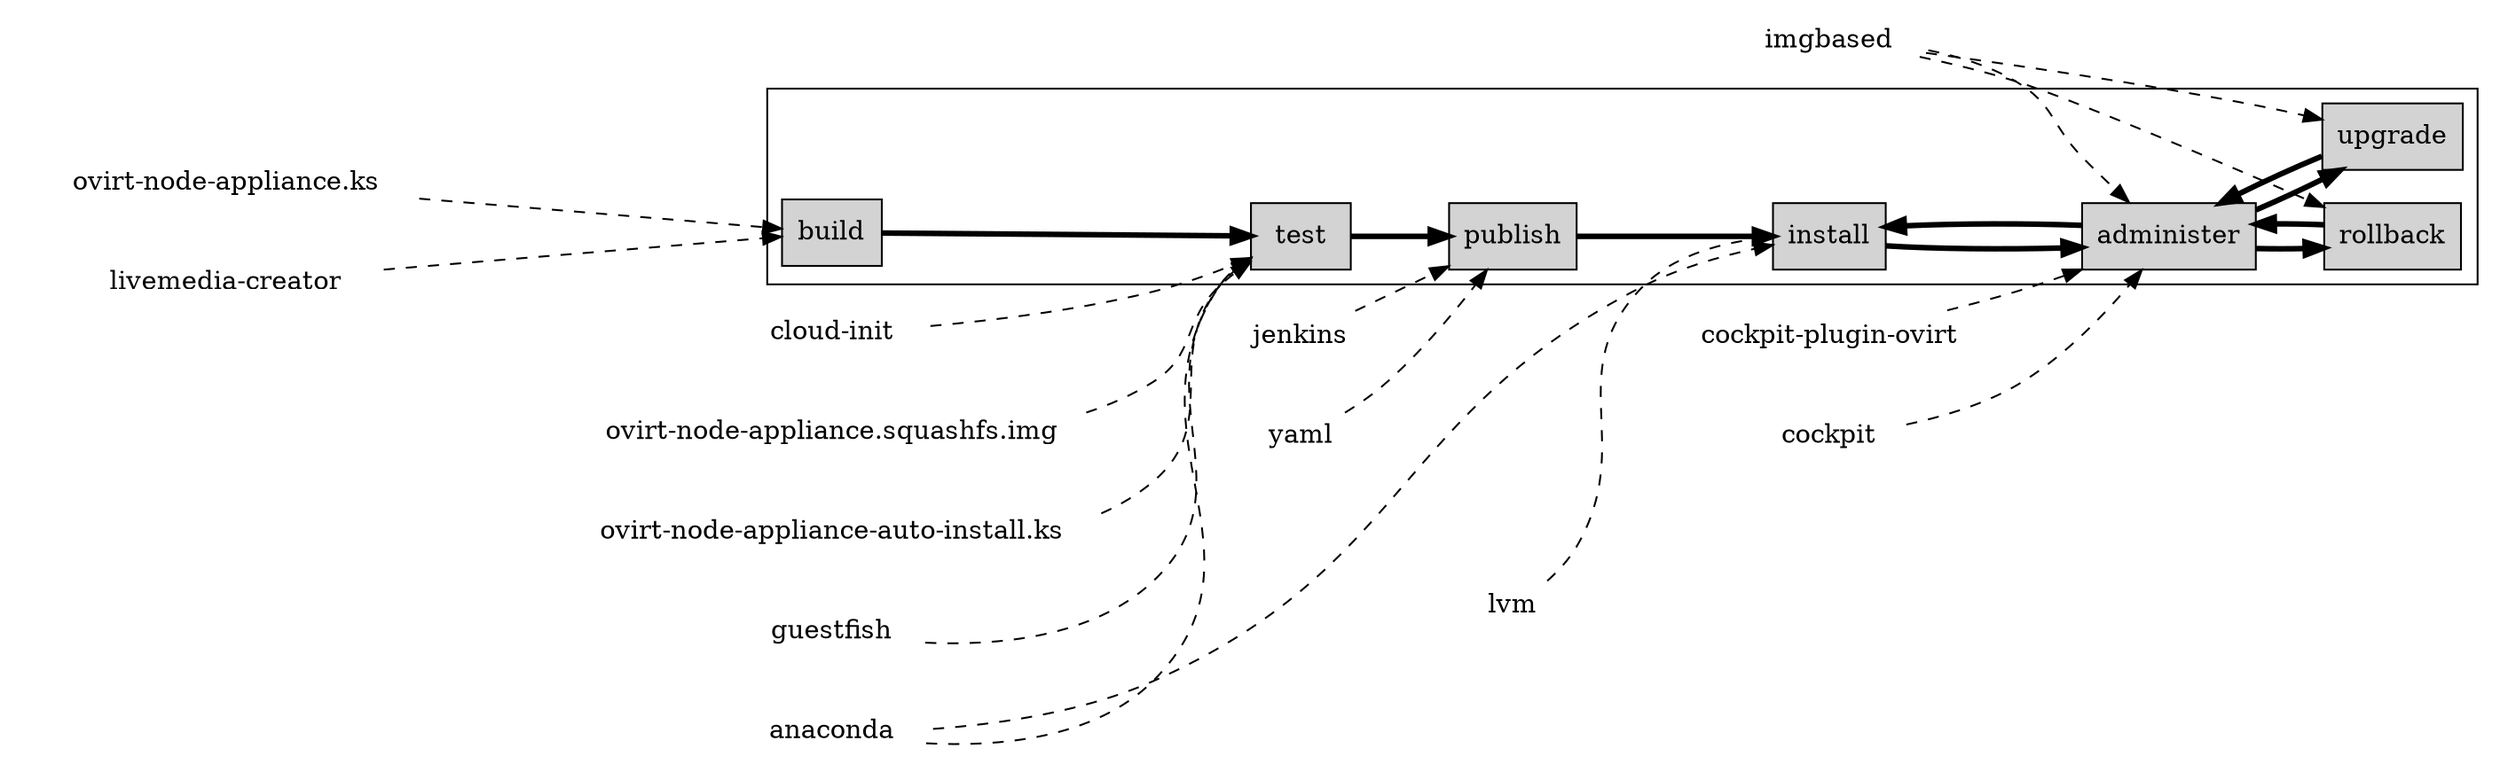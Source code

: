 
digraph G {
	rankdir=LR
	{	node [style=filled shape=box]
		build test publish install upgrade rollback administer
	}
	subgraph cluster_0 {
		edge [penwidth=3.0]
		build -> test -> publish -> install
		administer -> install -> administer
		administer -> upgrade -> administer
		administer -> rollback -> administer
	}
	{
		edge [style=dashed]
		node [penwidth=0]

		applianceKs [label="ovirt-node-appliance.ks"]
		lmc [label="livemedia-creator"]
		applianceKs -> build
		lmc -> build

		cloud_init [label="cloud-init"]
		squashfs [label="ovirt-node-appliance.squashfs.img"]
		installKs [label="ovirt-node-appliance-auto-install.ks"]
		cloud_init -> test
		squashfs -> test
		guestfish -> test
		anaconda -> test
		installKs -> test

		jenkins -> publish
		yaml -> publish

		lvm -> install
		anaconda -> install

		cockpitPlugin [label="cockpit-plugin-ovirt"]
		cockpit -> administer
		cockpitPlugin -> administer

		imgbased -> { administer upgrade rollback }
	}
}
